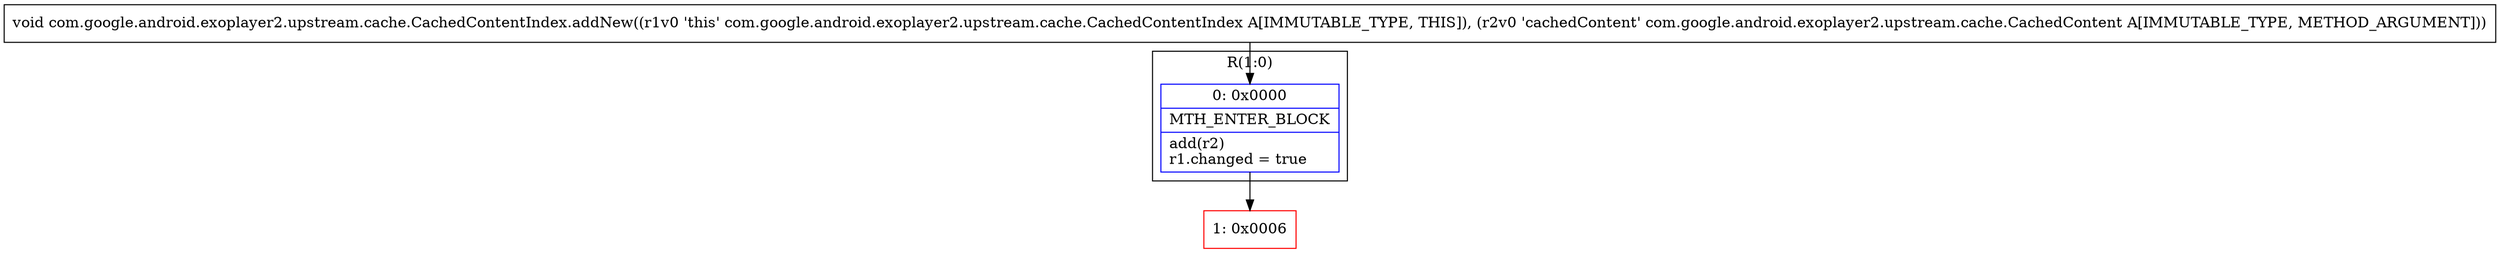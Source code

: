 digraph "CFG forcom.google.android.exoplayer2.upstream.cache.CachedContentIndex.addNew(Lcom\/google\/android\/exoplayer2\/upstream\/cache\/CachedContent;)V" {
subgraph cluster_Region_613674395 {
label = "R(1:0)";
node [shape=record,color=blue];
Node_0 [shape=record,label="{0\:\ 0x0000|MTH_ENTER_BLOCK\l|add(r2)\lr1.changed = true\l}"];
}
Node_1 [shape=record,color=red,label="{1\:\ 0x0006}"];
MethodNode[shape=record,label="{void com.google.android.exoplayer2.upstream.cache.CachedContentIndex.addNew((r1v0 'this' com.google.android.exoplayer2.upstream.cache.CachedContentIndex A[IMMUTABLE_TYPE, THIS]), (r2v0 'cachedContent' com.google.android.exoplayer2.upstream.cache.CachedContent A[IMMUTABLE_TYPE, METHOD_ARGUMENT])) }"];
MethodNode -> Node_0;
Node_0 -> Node_1;
}

